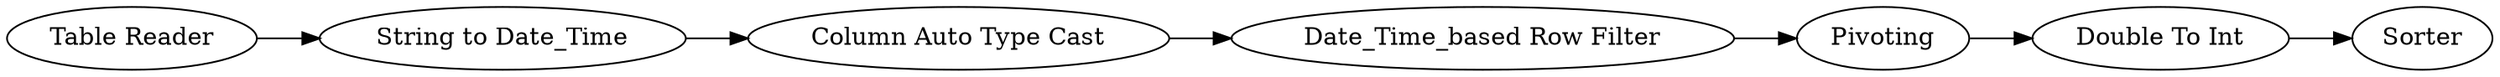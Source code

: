 digraph {
	4 -> 2
	3 -> 5
	11 -> 4
	5 -> 6
	2 -> 3
	6 -> 7
	5 [label=Pivoting]
	7 [label=Sorter]
	11 [label="Table Reader"]
	4 [label="String to Date_Time"]
	6 [label="Double To Int"]
	3 [label="Date_Time_based Row Filter"]
	2 [label="Column Auto Type Cast"]
	rankdir=LR
}
